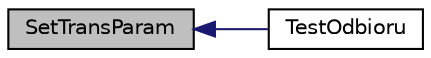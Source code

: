 digraph "SetTransParam"
{
  edge [fontname="Helvetica",fontsize="10",labelfontname="Helvetica",labelfontsize="10"];
  node [fontname="Helvetica",fontsize="10",shape=record];
  rankdir="LR";
  Node1 [label="SetTransParam",height=0.2,width=0.4,color="black", fillcolor="grey75", style="filled", fontcolor="black"];
  Node1 -> Node2 [dir="back",color="midnightblue",fontsize="10",style="solid",fontname="Helvetica"];
  Node2 [label="TestOdbioru",height=0.2,width=0.4,color="black", fillcolor="white", style="filled",URL="$odbieranie_8cpp.html#a8ba1cb8263e0f85250d2dbd1fb60e825"];
}
